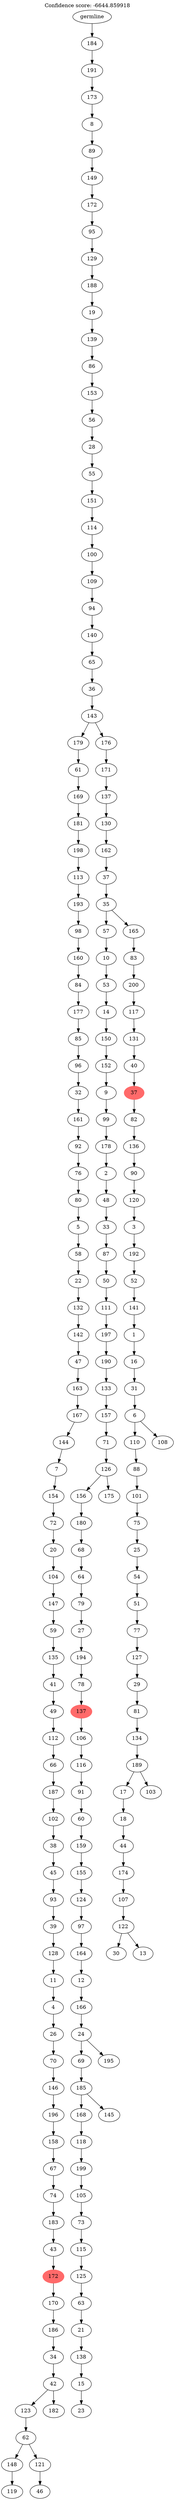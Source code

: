 digraph g {
	"201" -> "202";
	"202" [label="119"];
	"199" -> "200";
	"200" [label="46"];
	"198" -> "199";
	"199" [label="121"];
	"198" -> "201";
	"201" [label="148"];
	"197" -> "198";
	"198" [label="62"];
	"196" -> "197";
	"197" [label="123"];
	"196" -> "203";
	"203" [label="182"];
	"195" -> "196";
	"196" [label="42"];
	"194" -> "195";
	"195" [label="34"];
	"193" -> "194";
	"194" [label="186"];
	"192" -> "193";
	"193" [label="170"];
	"191" -> "192";
	"192" [color=indianred1, style=filled, label="172"];
	"190" -> "191";
	"191" [label="43"];
	"189" -> "190";
	"190" [label="183"];
	"188" -> "189";
	"189" [label="74"];
	"187" -> "188";
	"188" [label="67"];
	"186" -> "187";
	"187" [label="158"];
	"185" -> "186";
	"186" [label="196"];
	"184" -> "185";
	"185" [label="146"];
	"183" -> "184";
	"184" [label="70"];
	"182" -> "183";
	"183" [label="26"];
	"181" -> "182";
	"182" [label="4"];
	"180" -> "181";
	"181" [label="11"];
	"179" -> "180";
	"180" [label="128"];
	"178" -> "179";
	"179" [label="39"];
	"177" -> "178";
	"178" [label="93"];
	"176" -> "177";
	"177" [label="45"];
	"175" -> "176";
	"176" [label="38"];
	"174" -> "175";
	"175" [label="102"];
	"173" -> "174";
	"174" [label="187"];
	"172" -> "173";
	"173" [label="66"];
	"171" -> "172";
	"172" [label="112"];
	"170" -> "171";
	"171" [label="49"];
	"169" -> "170";
	"170" [label="41"];
	"168" -> "169";
	"169" [label="135"];
	"167" -> "168";
	"168" [label="59"];
	"166" -> "167";
	"167" [label="147"];
	"165" -> "166";
	"166" [label="104"];
	"164" -> "165";
	"165" [label="20"];
	"163" -> "164";
	"164" [label="72"];
	"162" -> "163";
	"163" [label="154"];
	"161" -> "162";
	"162" [label="7"];
	"160" -> "161";
	"161" [label="144"];
	"159" -> "160";
	"160" [label="167"];
	"158" -> "159";
	"159" [label="163"];
	"157" -> "158";
	"158" [label="47"];
	"156" -> "157";
	"157" [label="142"];
	"155" -> "156";
	"156" [label="132"];
	"154" -> "155";
	"155" [label="22"];
	"153" -> "154";
	"154" [label="58"];
	"152" -> "153";
	"153" [label="5"];
	"151" -> "152";
	"152" [label="80"];
	"150" -> "151";
	"151" [label="76"];
	"149" -> "150";
	"150" [label="92"];
	"148" -> "149";
	"149" [label="161"];
	"147" -> "148";
	"148" [label="32"];
	"146" -> "147";
	"147" [label="96"];
	"145" -> "146";
	"146" [label="85"];
	"144" -> "145";
	"145" [label="177"];
	"143" -> "144";
	"144" [label="84"];
	"142" -> "143";
	"143" [label="160"];
	"141" -> "142";
	"142" [label="98"];
	"140" -> "141";
	"141" [label="193"];
	"139" -> "140";
	"140" [label="113"];
	"138" -> "139";
	"139" [label="198"];
	"137" -> "138";
	"138" [label="181"];
	"136" -> "137";
	"137" [label="169"];
	"135" -> "136";
	"136" [label="61"];
	"130" -> "131";
	"131" [label="23"];
	"129" -> "130";
	"130" [label="15"];
	"128" -> "129";
	"129" [label="138"];
	"127" -> "128";
	"128" [label="21"];
	"126" -> "127";
	"127" [label="63"];
	"125" -> "126";
	"126" [label="125"];
	"124" -> "125";
	"125" [label="115"];
	"123" -> "124";
	"124" [label="73"];
	"122" -> "123";
	"123" [label="105"];
	"121" -> "122";
	"122" [label="199"];
	"120" -> "121";
	"121" [label="118"];
	"119" -> "120";
	"120" [label="168"];
	"119" -> "132";
	"132" [label="145"];
	"118" -> "119";
	"119" [label="185"];
	"117" -> "118";
	"118" [label="69"];
	"117" -> "133";
	"133" [label="195"];
	"116" -> "117";
	"117" [label="24"];
	"115" -> "116";
	"116" [label="166"];
	"114" -> "115";
	"115" [label="12"];
	"113" -> "114";
	"114" [label="164"];
	"112" -> "113";
	"113" [label="97"];
	"111" -> "112";
	"112" [label="124"];
	"110" -> "111";
	"111" [label="155"];
	"109" -> "110";
	"110" [label="159"];
	"108" -> "109";
	"109" [label="60"];
	"107" -> "108";
	"108" [label="91"];
	"106" -> "107";
	"107" [label="116"];
	"105" -> "106";
	"106" [label="106"];
	"104" -> "105";
	"105" [color=indianred1, style=filled, label="137"];
	"103" -> "104";
	"104" [label="78"];
	"102" -> "103";
	"103" [label="194"];
	"101" -> "102";
	"102" [label="27"];
	"100" -> "101";
	"101" [label="79"];
	"99" -> "100";
	"100" [label="64"];
	"98" -> "99";
	"99" [label="68"];
	"97" -> "98";
	"98" [label="180"];
	"96" -> "97";
	"97" [label="156"];
	"96" -> "134";
	"134" [label="175"];
	"95" -> "96";
	"96" [label="126"];
	"94" -> "95";
	"95" [label="71"];
	"93" -> "94";
	"94" [label="157"];
	"92" -> "93";
	"93" [label="133"];
	"91" -> "92";
	"92" [label="190"];
	"90" -> "91";
	"91" [label="197"];
	"89" -> "90";
	"90" [label="111"];
	"88" -> "89";
	"89" [label="50"];
	"87" -> "88";
	"88" [label="87"];
	"86" -> "87";
	"87" [label="33"];
	"85" -> "86";
	"86" [label="48"];
	"84" -> "85";
	"85" [label="2"];
	"83" -> "84";
	"84" [label="178"];
	"82" -> "83";
	"83" [label="99"];
	"81" -> "82";
	"82" [label="9"];
	"80" -> "81";
	"81" [label="152"];
	"79" -> "80";
	"80" [label="150"];
	"78" -> "79";
	"79" [label="14"];
	"77" -> "78";
	"78" [label="53"];
	"76" -> "77";
	"77" [label="10"];
	"71" -> "72";
	"72" [label="30"];
	"71" -> "73";
	"73" [label="13"];
	"70" -> "71";
	"71" [label="122"];
	"69" -> "70";
	"70" [label="107"];
	"68" -> "69";
	"69" [label="174"];
	"67" -> "68";
	"68" [label="44"];
	"66" -> "67";
	"67" [label="18"];
	"65" -> "66";
	"66" [label="17"];
	"65" -> "74";
	"74" [label="103"];
	"64" -> "65";
	"65" [label="189"];
	"63" -> "64";
	"64" [label="134"];
	"62" -> "63";
	"63" [label="81"];
	"61" -> "62";
	"62" [label="29"];
	"60" -> "61";
	"61" [label="127"];
	"59" -> "60";
	"60" [label="77"];
	"58" -> "59";
	"59" [label="51"];
	"57" -> "58";
	"58" [label="54"];
	"56" -> "57";
	"57" [label="25"];
	"55" -> "56";
	"56" [label="75"];
	"54" -> "55";
	"55" [label="101"];
	"53" -> "54";
	"54" [label="88"];
	"52" -> "53";
	"53" [label="110"];
	"52" -> "75";
	"75" [label="108"];
	"51" -> "52";
	"52" [label="6"];
	"50" -> "51";
	"51" [label="31"];
	"49" -> "50";
	"50" [label="16"];
	"48" -> "49";
	"49" [label="1"];
	"47" -> "48";
	"48" [label="141"];
	"46" -> "47";
	"47" [label="52"];
	"45" -> "46";
	"46" [label="192"];
	"44" -> "45";
	"45" [label="3"];
	"43" -> "44";
	"44" [label="120"];
	"42" -> "43";
	"43" [label="90"];
	"41" -> "42";
	"42" [label="136"];
	"40" -> "41";
	"41" [label="82"];
	"39" -> "40";
	"40" [color=indianred1, style=filled, label="37"];
	"38" -> "39";
	"39" [label="40"];
	"37" -> "38";
	"38" [label="131"];
	"36" -> "37";
	"37" [label="117"];
	"35" -> "36";
	"36" [label="200"];
	"34" -> "35";
	"35" [label="83"];
	"33" -> "34";
	"34" [label="165"];
	"33" -> "76";
	"76" [label="57"];
	"32" -> "33";
	"33" [label="35"];
	"31" -> "32";
	"32" [label="37"];
	"30" -> "31";
	"31" [label="162"];
	"29" -> "30";
	"30" [label="130"];
	"28" -> "29";
	"29" [label="137"];
	"27" -> "28";
	"28" [label="171"];
	"26" -> "27";
	"27" [label="176"];
	"26" -> "135";
	"135" [label="179"];
	"25" -> "26";
	"26" [label="143"];
	"24" -> "25";
	"25" [label="36"];
	"23" -> "24";
	"24" [label="65"];
	"22" -> "23";
	"23" [label="140"];
	"21" -> "22";
	"22" [label="94"];
	"20" -> "21";
	"21" [label="109"];
	"19" -> "20";
	"20" [label="100"];
	"18" -> "19";
	"19" [label="114"];
	"17" -> "18";
	"18" [label="151"];
	"16" -> "17";
	"17" [label="55"];
	"15" -> "16";
	"16" [label="28"];
	"14" -> "15";
	"15" [label="56"];
	"13" -> "14";
	"14" [label="153"];
	"12" -> "13";
	"13" [label="86"];
	"11" -> "12";
	"12" [label="139"];
	"10" -> "11";
	"11" [label="19"];
	"9" -> "10";
	"10" [label="188"];
	"8" -> "9";
	"9" [label="129"];
	"7" -> "8";
	"8" [label="95"];
	"6" -> "7";
	"7" [label="172"];
	"5" -> "6";
	"6" [label="149"];
	"4" -> "5";
	"5" [label="89"];
	"3" -> "4";
	"4" [label="8"];
	"2" -> "3";
	"3" [label="173"];
	"1" -> "2";
	"2" [label="191"];
	"0" -> "1";
	"1" [label="184"];
	"0" [label="germline"];
	labelloc="t";
	label="Confidence score: -6644.859918";
}
